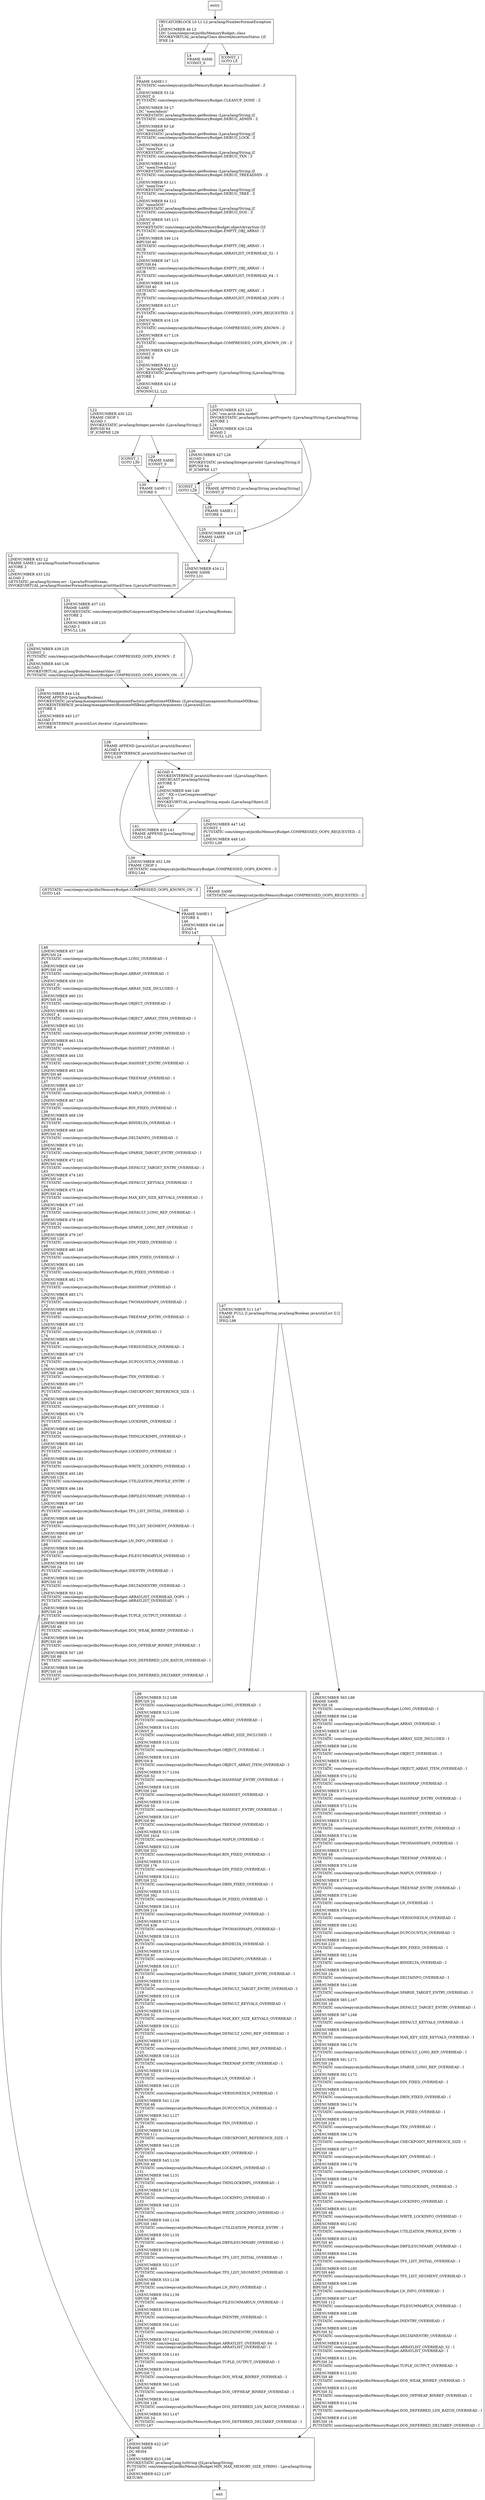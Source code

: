 digraph <clinit> {
node [shape=record];
910691117 [label="TRYCATCHBLOCK L0 L1 L2 java/lang/NumberFormatException\lL3\lLINENUMBER 46 L3\lLDC Lcom/sleepycat/je/dbi/MemoryBudget;.class\lINVOKEVIRTUAL java/lang/Class.desiredAssertionStatus ()Z\lIFNE L4\l"];
1982216126 [label="L1\lLINENUMBER 434 L1\lFRAME SAME\lGOTO L31\l"];
1823438851 [label="GETSTATIC com/sleepycat/je/dbi/MemoryBudget.COMPRESSED_OOPS_KNOWN_ON : Z\lGOTO L45\l"];
319144230 [label="ICONST_1\lGOTO L28\l"];
668152723 [label="L4\lFRAME SAME\lICONST_0\l"];
1105958076 [label="L5\lFRAME SAME1 I\lPUTSTATIC com/sleepycat/je/dbi/MemoryBudget.$assertionsDisabled : Z\lL6\lLINENUMBER 53 L6\lICONST_0\lPUTSTATIC com/sleepycat/je/dbi/MemoryBudget.CLEANUP_DONE : Z\lL7\lLINENUMBER 59 L7\lLDC \"memAdmin\"\lINVOKESTATIC java/lang/Boolean.getBoolean (Ljava/lang/String;)Z\lPUTSTATIC com/sleepycat/je/dbi/MemoryBudget.DEBUG_ADMIN : Z\lL8\lLINENUMBER 60 L8\lLDC \"memLock\"\lINVOKESTATIC java/lang/Boolean.getBoolean (Ljava/lang/String;)Z\lPUTSTATIC com/sleepycat/je/dbi/MemoryBudget.DEBUG_LOCK : Z\lL9\lLINENUMBER 61 L9\lLDC \"memTxn\"\lINVOKESTATIC java/lang/Boolean.getBoolean (Ljava/lang/String;)Z\lPUTSTATIC com/sleepycat/je/dbi/MemoryBudget.DEBUG_TXN : Z\lL10\lLINENUMBER 62 L10\lLDC \"memTreeAdmin\"\lINVOKESTATIC java/lang/Boolean.getBoolean (Ljava/lang/String;)Z\lPUTSTATIC com/sleepycat/je/dbi/MemoryBudget.DEBUG_TREEADMIN : Z\lL11\lLINENUMBER 63 L11\lLDC \"memTree\"\lINVOKESTATIC java/lang/Boolean.getBoolean (Ljava/lang/String;)Z\lPUTSTATIC com/sleepycat/je/dbi/MemoryBudget.DEBUG_TREE : Z\lL12\lLINENUMBER 64 L12\lLDC \"memDOS\"\lINVOKESTATIC java/lang/Boolean.getBoolean (Ljava/lang/String;)Z\lPUTSTATIC com/sleepycat/je/dbi/MemoryBudget.DEBUG_DOS : Z\lL13\lLINENUMBER 345 L13\lICONST_0\lINVOKESTATIC com/sleepycat/je/dbi/MemoryBudget.objectArraySize (I)I\lPUTSTATIC com/sleepycat/je/dbi/MemoryBudget.EMPTY_OBJ_ARRAY : I\lL14\lLINENUMBER 346 L14\lBIPUSH 40\lGETSTATIC com/sleepycat/je/dbi/MemoryBudget.EMPTY_OBJ_ARRAY : I\lISUB\lPUTSTATIC com/sleepycat/je/dbi/MemoryBudget.ARRAYLIST_OVERHEAD_32 : I\lL15\lLINENUMBER 347 L15\lBIPUSH 64\lGETSTATIC com/sleepycat/je/dbi/MemoryBudget.EMPTY_OBJ_ARRAY : I\lISUB\lPUTSTATIC com/sleepycat/je/dbi/MemoryBudget.ARRAYLIST_OVERHEAD_64 : I\lL16\lLINENUMBER 348 L16\lBIPUSH 40\lGETSTATIC com/sleepycat/je/dbi/MemoryBudget.EMPTY_OBJ_ARRAY : I\lISUB\lPUTSTATIC com/sleepycat/je/dbi/MemoryBudget.ARRAYLIST_OVERHEAD_OOPS : I\lL17\lLINENUMBER 415 L17\lICONST_0\lPUTSTATIC com/sleepycat/je/dbi/MemoryBudget.COMPRESSED_OOPS_REQUESTED : Z\lL18\lLINENUMBER 416 L18\lICONST_0\lPUTSTATIC com/sleepycat/je/dbi/MemoryBudget.COMPRESSED_OOPS_KNOWN : Z\lL19\lLINENUMBER 417 L19\lICONST_0\lPUTSTATIC com/sleepycat/je/dbi/MemoryBudget.COMPRESSED_OOPS_KNOWN_ON : Z\lL20\lLINENUMBER 420 L20\lICONST_0\lISTORE 0\lL21\lLINENUMBER 421 L21\lLDC \"je.forceJVMArch\"\lINVOKESTATIC java/lang/System.getProperty (Ljava/lang/String;)Ljava/lang/String;\lASTORE 1\lL0\lLINENUMBER 424 L0\lALOAD 1\lIFNONNULL L22\l"];
623545006 [label="L35\lLINENUMBER 439 L35\lICONST_1\lPUTSTATIC com/sleepycat/je/dbi/MemoryBudget.COMPRESSED_OOPS_KNOWN : Z\lL36\lLINENUMBER 440 L36\lALOAD 2\lINVOKEVIRTUAL java/lang/Boolean.booleanValue ()Z\lPUTSTATIC com/sleepycat/je/dbi/MemoryBudget.COMPRESSED_OOPS_KNOWN_ON : Z\l"];
1889457907 [label="L45\lFRAME SAME1 I\lISTORE 4\lL46\lLINENUMBER 456 L46\lILOAD 4\lIFEQ L47\l"];
131353113 [label="L97\lLINENUMBER 622 L97\lFRAME SAME\lLDC 98304\lL196\lLINENUMBER 623 L196\lINVOKESTATIC java/lang/Long.toString (J)Ljava/lang/String;\lPUTSTATIC com/sleepycat/je/dbi/MemoryBudget.MIN_MAX_MEMORY_SIZE_STRING : Ljava/lang/String;\lL197\lLINENUMBER 622 L197\lRETURN\l"];
1446301940 [label="L2\lLINENUMBER 432 L2\lFRAME SAME1 java/lang/NumberFormatException\lASTORE 2\lL32\lLINENUMBER 433 L32\lALOAD 2\lGETSTATIC java/lang/System.err : Ljava/io/PrintStream;\lINVOKEVIRTUAL java/lang/NumberFormatException.printStackTrace (Ljava/io/PrintStream;)V\l"];
1135555866 [label="L26\lLINENUMBER 427 L26\lALOAD 2\lINVOKESTATIC java/lang/Integer.parseInt (Ljava/lang/String;)I\lBIPUSH 64\lIF_ICMPNE L27\l"];
1983948209 [label="ICONST_1\lGOTO L30\l"];
33238366 [label="L98\lLINENUMBER 565 L98\lFRAME SAME\lBIPUSH 16\lPUTSTATIC com/sleepycat/je/dbi/MemoryBudget.LONG_OVERHEAD : I\lL148\lLINENUMBER 566 L148\lBIPUSH 16\lPUTSTATIC com/sleepycat/je/dbi/MemoryBudget.ARRAY_OVERHEAD : I\lL149\lLINENUMBER 567 L149\lICONST_4\lPUTSTATIC com/sleepycat/je/dbi/MemoryBudget.ARRAY_SIZE_INCLUDED : I\lL150\lLINENUMBER 568 L150\lBIPUSH 8\lPUTSTATIC com/sleepycat/je/dbi/MemoryBudget.OBJECT_OVERHEAD : I\lL151\lLINENUMBER 569 L151\lICONST_4\lPUTSTATIC com/sleepycat/je/dbi/MemoryBudget.OBJECT_ARRAY_ITEM_OVERHEAD : I\lL152\lLINENUMBER 570 L152\lBIPUSH 120\lPUTSTATIC com/sleepycat/je/dbi/MemoryBudget.HASHMAP_OVERHEAD : I\lL153\lLINENUMBER 571 L153\lBIPUSH 24\lPUTSTATIC com/sleepycat/je/dbi/MemoryBudget.HASHMAP_ENTRY_OVERHEAD : I\lL154\lLINENUMBER 572 L154\lSIPUSH 136\lPUTSTATIC com/sleepycat/je/dbi/MemoryBudget.HASHSET_OVERHEAD : I\lL155\lLINENUMBER 573 L155\lBIPUSH 24\lPUTSTATIC com/sleepycat/je/dbi/MemoryBudget.HASHSET_ENTRY_OVERHEAD : I\lL156\lLINENUMBER 574 L156\lSIPUSH 240\lPUTSTATIC com/sleepycat/je/dbi/MemoryBudget.TWOHASHMAPS_OVERHEAD : I\lL157\lLINENUMBER 575 L157\lBIPUSH 48\lPUTSTATIC com/sleepycat/je/dbi/MemoryBudget.TREEMAP_OVERHEAD : I\lL158\lLINENUMBER 576 L158\lSIPUSH 920\lPUTSTATIC com/sleepycat/je/dbi/MemoryBudget.MAPLN_OVERHEAD : I\lL159\lLINENUMBER 577 L159\lBIPUSH 32\lPUTSTATIC com/sleepycat/je/dbi/MemoryBudget.TREEMAP_ENTRY_OVERHEAD : I\lL160\lLINENUMBER 578 L160\lBIPUSH 16\lPUTSTATIC com/sleepycat/je/dbi/MemoryBudget.LN_OVERHEAD : I\lL161\lLINENUMBER 579 L161\lBIPUSH 8\lPUTSTATIC com/sleepycat/je/dbi/MemoryBudget.VERSIONEDLN_OVERHEAD : I\lL162\lLINENUMBER 580 L162\lBIPUSH 32\lPUTSTATIC com/sleepycat/je/dbi/MemoryBudget.DUPCOUNTLN_OVERHEAD : I\lL163\lLINENUMBER 581 L163\lSIPUSH 223\lPUTSTATIC com/sleepycat/je/dbi/MemoryBudget.BIN_FIXED_OVERHEAD : I\lL164\lLINENUMBER 582 L164\lBIPUSH 48\lPUTSTATIC com/sleepycat/je/dbi/MemoryBudget.BINDELTA_OVERHEAD : I\lL165\lLINENUMBER 583 L165\lBIPUSH 24\lPUTSTATIC com/sleepycat/je/dbi/MemoryBudget.DELTAINFO_OVERHEAD : I\lL166\lLINENUMBER 584 L166\lBIPUSH 72\lPUTSTATIC com/sleepycat/je/dbi/MemoryBudget.SPARSE_TARGET_ENTRY_OVERHEAD : I\lL167\lLINENUMBER 585 L167\lBIPUSH 16\lPUTSTATIC com/sleepycat/je/dbi/MemoryBudget.DEFAULT_TARGET_ENTRY_OVERHEAD : I\lL168\lLINENUMBER 587 L168\lBIPUSH 16\lPUTSTATIC com/sleepycat/je/dbi/MemoryBudget.DEFAULT_KEYVALS_OVERHEAD : I\lL169\lLINENUMBER 588 L169\lBIPUSH 16\lPUTSTATIC com/sleepycat/je/dbi/MemoryBudget.MAX_KEY_SIZE_KEYVALS_OVERHEAD : I\lL170\lLINENUMBER 590 L170\lBIPUSH 16\lPUTSTATIC com/sleepycat/je/dbi/MemoryBudget.DEFAULT_LONG_REP_OVERHEAD : I\lL171\lLINENUMBER 591 L171\lBIPUSH 24\lPUTSTATIC com/sleepycat/je/dbi/MemoryBudget.SPARSE_LONG_REP_OVERHEAD : I\lL172\lLINENUMBER 592 L172\lBIPUSH 120\lPUTSTATIC com/sleepycat/je/dbi/MemoryBudget.DIN_FIXED_OVERHEAD : I\lL173\lLINENUMBER 593 L173\lSIPUSH 152\lPUTSTATIC com/sleepycat/je/dbi/MemoryBudget.DBIN_FIXED_OVERHEAD : I\lL174\lLINENUMBER 594 L174\lSIPUSH 248\lPUTSTATIC com/sleepycat/je/dbi/MemoryBudget.IN_FIXED_OVERHEAD : I\lL175\lLINENUMBER 595 L175\lSIPUSH 224\lPUTSTATIC com/sleepycat/je/dbi/MemoryBudget.TXN_OVERHEAD : I\lL176\lLINENUMBER 596 L176\lBIPUSH 64\lPUTSTATIC com/sleepycat/je/dbi/MemoryBudget.CHECKPOINT_REFERENCE_SIZE : I\lL177\lLINENUMBER 597 L177\lBIPUSH 16\lPUTSTATIC com/sleepycat/je/dbi/MemoryBudget.KEY_OVERHEAD : I\lL178\lLINENUMBER 598 L178\lBIPUSH 24\lPUTSTATIC com/sleepycat/je/dbi/MemoryBudget.LOCKIMPL_OVERHEAD : I\lL179\lLINENUMBER 599 L179\lBIPUSH 16\lPUTSTATIC com/sleepycat/je/dbi/MemoryBudget.THINLOCKIMPL_OVERHEAD : I\lL180\lLINENUMBER 600 L180\lBIPUSH 16\lPUTSTATIC com/sleepycat/je/dbi/MemoryBudget.LOCKINFO_OVERHEAD : I\lL181\lLINENUMBER 601 L181\lBIPUSH 48\lPUTSTATIC com/sleepycat/je/dbi/MemoryBudget.WRITE_LOCKINFO_OVERHEAD : I\lL182\lLINENUMBER 602 L182\lBIPUSH 109\lPUTSTATIC com/sleepycat/je/dbi/MemoryBudget.UTILIZATION_PROFILE_ENTRY : I\lL183\lLINENUMBER 603 L183\lBIPUSH 40\lPUTSTATIC com/sleepycat/je/dbi/MemoryBudget.DBFILESUMMARY_OVERHEAD : I\lL184\lLINENUMBER 604 L184\lSIPUSH 464\lPUTSTATIC com/sleepycat/je/dbi/MemoryBudget.TFS_LIST_INITIAL_OVERHEAD : I\lL185\lLINENUMBER 605 L185\lSIPUSH 440\lPUTSTATIC com/sleepycat/je/dbi/MemoryBudget.TFS_LIST_SEGMENT_OVERHEAD : I\lL186\lLINENUMBER 606 L186\lBIPUSH 32\lPUTSTATIC com/sleepycat/je/dbi/MemoryBudget.LN_INFO_OVERHEAD : I\lL187\lLINENUMBER 607 L187\lBIPUSH 112\lPUTSTATIC com/sleepycat/je/dbi/MemoryBudget.FILESUMMARYLN_OVERHEAD : I\lL188\lLINENUMBER 608 L188\lBIPUSH 16\lPUTSTATIC com/sleepycat/je/dbi/MemoryBudget.INENTRY_OVERHEAD : I\lL189\lLINENUMBER 609 L189\lBIPUSH 32\lPUTSTATIC com/sleepycat/je/dbi/MemoryBudget.DELTAINENTRY_OVERHEAD : I\lL190\lLINENUMBER 610 L190\lGETSTATIC com/sleepycat/je/dbi/MemoryBudget.ARRAYLIST_OVERHEAD_32 : I\lPUTSTATIC com/sleepycat/je/dbi/MemoryBudget.ARRAYLIST_OVERHEAD : I\lL191\lLINENUMBER 611 L191\lBIPUSH 24\lPUTSTATIC com/sleepycat/je/dbi/MemoryBudget.TUPLE_OUTPUT_OVERHEAD : I\lL192\lLINENUMBER 612 L192\lBIPUSH 48\lPUTSTATIC com/sleepycat/je/dbi/MemoryBudget.DOS_WEAK_BINREF_OVERHEAD : I\lL193\lLINENUMBER 613 L193\lBIPUSH 32\lPUTSTATIC com/sleepycat/je/dbi/MemoryBudget.DOS_OFFHEAP_BINREF_OVERHEAD : I\lL194\lLINENUMBER 614 L194\lBIPUSH 88\lPUTSTATIC com/sleepycat/je/dbi/MemoryBudget.DOS_DEFERRED_LSN_BATCH_OVERHEAD : I\lL195\lLINENUMBER 616 L195\lBIPUSH 16\lPUTSTATIC com/sleepycat/je/dbi/MemoryBudget.DOS_DEFERRED_DELTAREF_OVERHEAD : I\l"];
548093498 [label="L44\lFRAME SAME\lGETSTATIC com/sleepycat/je/dbi/MemoryBudget.COMPRESSED_OOPS_REQUESTED : Z\l"];
1276894402 [label="L28\lFRAME SAME1 I\lISTORE 0\l"];
1888952688 [label="L39\lLINENUMBER 452 L39\lFRAME CHOP 1\lGETSTATIC com/sleepycat/je/dbi/MemoryBudget.COMPRESSED_OOPS_KNOWN : Z\lIFEQ L44\l"];
159190022 [label="L22\lLINENUMBER 430 L22\lFRAME CHOP 1\lALOAD 1\lINVOKESTATIC java/lang/Integer.parseInt (Ljava/lang/String;)I\lBIPUSH 64\lIF_ICMPNE L29\l"];
1028538462 [label="L34\lLINENUMBER 444 L34\lFRAME APPEND [java/lang/Boolean]\lINVOKESTATIC java/lang/management/ManagementFactory.getRuntimeMXBean ()Ljava/lang/management/RuntimeMXBean;\lINVOKEINTERFACE java/lang/management/RuntimeMXBean.getInputArguments ()Ljava/util/List;\lASTORE 3\lL37\lLINENUMBER 445 L37\lALOAD 3\lINVOKEINTERFACE java/util/List.iterator ()Ljava/util/Iterator;\lASTORE 4\l"];
18459190 [label="ALOAD 4\lINVOKEINTERFACE java/util/Iterator.next ()Ljava/lang/Object;\lCHECKCAST java/lang/String\lASTORE 5\lL40\lLINENUMBER 446 L40\lLDC \"-XX:+UseCompressedOops\"\lALOAD 5\lINVOKEVIRTUAL java/lang/String.equals (Ljava/lang/Object;)Z\lIFEQ L41\l"];
1778257620 [label="L41\lLINENUMBER 450 L41\lFRAME APPEND [java/lang/String]\lGOTO L38\l"];
931987151 [label="L23\lLINENUMBER 425 L23\lLDC \"sun.arch.data.model\"\lINVOKESTATIC java/lang/System.getProperty (Ljava/lang/String;)Ljava/lang/String;\lASTORE 2\lL24\lLINENUMBER 426 L24\lALOAD 2\lIFNULL L25\l"];
1680841335 [label="L30\lFRAME SAME1 I\lISTORE 0\l"];
603183755 [label="L31\lLINENUMBER 437 L31\lFRAME SAME\lINVOKESTATIC com/sleepycat/je/dbi/CompressedOopsDetector.isEnabled ()Ljava/lang/Boolean;\lASTORE 2\lL33\lLINENUMBER 438 L33\lALOAD 2\lIFNULL L34\l"];
387377349 [label="L99\lLINENUMBER 512 L99\lBIPUSH 24\lPUTSTATIC com/sleepycat/je/dbi/MemoryBudget.LONG_OVERHEAD : I\lL100\lLINENUMBER 513 L100\lBIPUSH 24\lPUTSTATIC com/sleepycat/je/dbi/MemoryBudget.ARRAY_OVERHEAD : I\lL101\lLINENUMBER 514 L101\lICONST_0\lPUTSTATIC com/sleepycat/je/dbi/MemoryBudget.ARRAY_SIZE_INCLUDED : I\lL102\lLINENUMBER 515 L102\lBIPUSH 16\lPUTSTATIC com/sleepycat/je/dbi/MemoryBudget.OBJECT_OVERHEAD : I\lL103\lLINENUMBER 516 L103\lBIPUSH 8\lPUTSTATIC com/sleepycat/je/dbi/MemoryBudget.OBJECT_ARRAY_ITEM_OVERHEAD : I\lL104\lLINENUMBER 517 L104\lBIPUSH 52\lPUTSTATIC com/sleepycat/je/dbi/MemoryBudget.HASHMAP_ENTRY_OVERHEAD : I\lL105\lLINENUMBER 518 L105\lSIPUSH 240\lPUTSTATIC com/sleepycat/je/dbi/MemoryBudget.HASHSET_OVERHEAD : I\lL106\lLINENUMBER 519 L106\lBIPUSH 55\lPUTSTATIC com/sleepycat/je/dbi/MemoryBudget.HASHSET_ENTRY_OVERHEAD : I\lL107\lLINENUMBER 520 L107\lBIPUSH 80\lPUTSTATIC com/sleepycat/je/dbi/MemoryBudget.TREEMAP_OVERHEAD : I\lL108\lLINENUMBER 521 L108\lSIPUSH 1624\lPUTSTATIC com/sleepycat/je/dbi/MemoryBudget.MAPLN_OVERHEAD : I\lL109\lLINENUMBER 522 L109\lSIPUSH 352\lPUTSTATIC com/sleepycat/je/dbi/MemoryBudget.BIN_FIXED_OVERHEAD : I\lL110\lLINENUMBER 523 L110\lSIPUSH 176\lPUTSTATIC com/sleepycat/je/dbi/MemoryBudget.DIN_FIXED_OVERHEAD : I\lL111\lLINENUMBER 524 L111\lSIPUSH 232\lPUTSTATIC com/sleepycat/je/dbi/MemoryBudget.DBIN_FIXED_OVERHEAD : I\lL112\lLINENUMBER 525 L112\lSIPUSH 392\lPUTSTATIC com/sleepycat/je/dbi/MemoryBudget.IN_FIXED_OVERHEAD : I\lL113\lLINENUMBER 526 L113\lSIPUSH 219\lPUTSTATIC com/sleepycat/je/dbi/MemoryBudget.HASHMAP_OVERHEAD : I\lL114\lLINENUMBER 527 L114\lSIPUSH 438\lPUTSTATIC com/sleepycat/je/dbi/MemoryBudget.TWOHASHMAPS_OVERHEAD : I\lL115\lLINENUMBER 528 L115\lBIPUSH 72\lPUTSTATIC com/sleepycat/je/dbi/MemoryBudget.BINDELTA_OVERHEAD : I\lL116\lLINENUMBER 529 L116\lBIPUSH 40\lPUTSTATIC com/sleepycat/je/dbi/MemoryBudget.DELTAINFO_OVERHEAD : I\lL117\lLINENUMBER 530 L117\lBIPUSH 120\lPUTSTATIC com/sleepycat/je/dbi/MemoryBudget.SPARSE_TARGET_ENTRY_OVERHEAD : I\lL118\lLINENUMBER 531 L118\lBIPUSH 24\lPUTSTATIC com/sleepycat/je/dbi/MemoryBudget.DEFAULT_TARGET_ENTRY_OVERHEAD : I\lL119\lLINENUMBER 533 L119\lBIPUSH 24\lPUTSTATIC com/sleepycat/je/dbi/MemoryBudget.DEFAULT_KEYVALS_OVERHEAD : I\lL120\lLINENUMBER 534 L120\lBIPUSH 32\lPUTSTATIC com/sleepycat/je/dbi/MemoryBudget.MAX_KEY_SIZE_KEYVALS_OVERHEAD : I\lL121\lLINENUMBER 536 L121\lBIPUSH 32\lPUTSTATIC com/sleepycat/je/dbi/MemoryBudget.DEFAULT_LONG_REP_OVERHEAD : I\lL122\lLINENUMBER 537 L122\lBIPUSH 40\lPUTSTATIC com/sleepycat/je/dbi/MemoryBudget.SPARSE_LONG_REP_OVERHEAD : I\lL123\lLINENUMBER 538 L123\lBIPUSH 64\lPUTSTATIC com/sleepycat/je/dbi/MemoryBudget.TREEMAP_ENTRY_OVERHEAD : I\lL124\lLINENUMBER 539 L124\lBIPUSH 32\lPUTSTATIC com/sleepycat/je/dbi/MemoryBudget.LN_OVERHEAD : I\lL125\lLINENUMBER 540 L125\lBIPUSH 8\lPUTSTATIC com/sleepycat/je/dbi/MemoryBudget.VERSIONEDLN_OVERHEAD : I\lL126\lLINENUMBER 541 L126\lBIPUSH 48\lPUTSTATIC com/sleepycat/je/dbi/MemoryBudget.DUPCOUNTLN_OVERHEAD : I\lL127\lLINENUMBER 542 L127\lSIPUSH 361\lPUTSTATIC com/sleepycat/je/dbi/MemoryBudget.TXN_OVERHEAD : I\lL128\lLINENUMBER 543 L128\lBIPUSH 111\lPUTSTATIC com/sleepycat/je/dbi/MemoryBudget.CHECKPOINT_REFERENCE_SIZE : I\lL129\lLINENUMBER 544 L129\lBIPUSH 24\lPUTSTATIC com/sleepycat/je/dbi/MemoryBudget.KEY_OVERHEAD : I\lL130\lLINENUMBER 545 L130\lBIPUSH 48\lPUTSTATIC com/sleepycat/je/dbi/MemoryBudget.LOCKIMPL_OVERHEAD : I\lL131\lLINENUMBER 546 L131\lBIPUSH 32\lPUTSTATIC com/sleepycat/je/dbi/MemoryBudget.THINLOCKIMPL_OVERHEAD : I\lL132\lLINENUMBER 547 L132\lBIPUSH 32\lPUTSTATIC com/sleepycat/je/dbi/MemoryBudget.LOCKINFO_OVERHEAD : I\lL133\lLINENUMBER 548 L133\lBIPUSH 72\lPUTSTATIC com/sleepycat/je/dbi/MemoryBudget.WRITE_LOCKINFO_OVERHEAD : I\lL134\lLINENUMBER 549 L134\lSIPUSH 160\lPUTSTATIC com/sleepycat/je/dbi/MemoryBudget.UTILIZATION_PROFILE_ENTRY : I\lL135\lLINENUMBER 550 L135\lBIPUSH 48\lPUTSTATIC com/sleepycat/je/dbi/MemoryBudget.DBFILESUMMARY_OVERHEAD : I\lL136\lLINENUMBER 551 L136\lSIPUSH 504\lPUTSTATIC com/sleepycat/je/dbi/MemoryBudget.TFS_LIST_INITIAL_OVERHEAD : I\lL137\lLINENUMBER 552 L137\lSIPUSH 465\lPUTSTATIC com/sleepycat/je/dbi/MemoryBudget.TFS_LIST_SEGMENT_OVERHEAD : I\lL138\lLINENUMBER 553 L138\lBIPUSH 48\lPUTSTATIC com/sleepycat/je/dbi/MemoryBudget.LN_INFO_OVERHEAD : I\lL139\lLINENUMBER 554 L139\lSIPUSH 168\lPUTSTATIC com/sleepycat/je/dbi/MemoryBudget.FILESUMMARYLN_OVERHEAD : I\lL140\lLINENUMBER 555 L140\lBIPUSH 32\lPUTSTATIC com/sleepycat/je/dbi/MemoryBudget.INENTRY_OVERHEAD : I\lL141\lLINENUMBER 556 L141\lBIPUSH 48\lPUTSTATIC com/sleepycat/je/dbi/MemoryBudget.DELTAINENTRY_OVERHEAD : I\lL142\lLINENUMBER 557 L142\lGETSTATIC com/sleepycat/je/dbi/MemoryBudget.ARRAYLIST_OVERHEAD_64 : I\lPUTSTATIC com/sleepycat/je/dbi/MemoryBudget.ARRAYLIST_OVERHEAD : I\lL143\lLINENUMBER 558 L143\lBIPUSH 32\lPUTSTATIC com/sleepycat/je/dbi/MemoryBudget.TUPLE_OUTPUT_OVERHEAD : I\lL144\lLINENUMBER 559 L144\lBIPUSH 72\lPUTSTATIC com/sleepycat/je/dbi/MemoryBudget.DOS_WEAK_BINREF_OVERHEAD : I\lL145\lLINENUMBER 560 L145\lBIPUSH 40\lPUTSTATIC com/sleepycat/je/dbi/MemoryBudget.DOS_OFFHEAP_BINREF_OVERHEAD : I\lL146\lLINENUMBER 561 L146\lSIPUSH 128\lPUTSTATIC com/sleepycat/je/dbi/MemoryBudget.DOS_DEFERRED_LSN_BATCH_OVERHEAD : I\lL147\lLINENUMBER 563 L147\lBIPUSH 24\lPUTSTATIC com/sleepycat/je/dbi/MemoryBudget.DOS_DEFERRED_DELTAREF_OVERHEAD : I\lGOTO L97\l"];
1310344955 [label="L42\lLINENUMBER 447 L42\lICONST_1\lPUTSTATIC com/sleepycat/je/dbi/MemoryBudget.COMPRESSED_OOPS_REQUESTED : Z\lL43\lLINENUMBER 448 L43\lGOTO L39\l"];
1771040410 [label="L48\lLINENUMBER 457 L48\lBIPUSH 24\lPUTSTATIC com/sleepycat/je/dbi/MemoryBudget.LONG_OVERHEAD : I\lL49\lLINENUMBER 458 L49\lBIPUSH 16\lPUTSTATIC com/sleepycat/je/dbi/MemoryBudget.ARRAY_OVERHEAD : I\lL50\lLINENUMBER 459 L50\lICONST_0\lPUTSTATIC com/sleepycat/je/dbi/MemoryBudget.ARRAY_SIZE_INCLUDED : I\lL51\lLINENUMBER 460 L51\lBIPUSH 16\lPUTSTATIC com/sleepycat/je/dbi/MemoryBudget.OBJECT_OVERHEAD : I\lL52\lLINENUMBER 461 L52\lICONST_4\lPUTSTATIC com/sleepycat/je/dbi/MemoryBudget.OBJECT_ARRAY_ITEM_OVERHEAD : I\lL53\lLINENUMBER 462 L53\lBIPUSH 32\lPUTSTATIC com/sleepycat/je/dbi/MemoryBudget.HASHMAP_ENTRY_OVERHEAD : I\lL54\lLINENUMBER 463 L54\lSIPUSH 144\lPUTSTATIC com/sleepycat/je/dbi/MemoryBudget.HASHSET_OVERHEAD : I\lL55\lLINENUMBER 464 L55\lBIPUSH 32\lPUTSTATIC com/sleepycat/je/dbi/MemoryBudget.HASHSET_ENTRY_OVERHEAD : I\lL56\lLINENUMBER 465 L56\lBIPUSH 48\lPUTSTATIC com/sleepycat/je/dbi/MemoryBudget.TREEMAP_OVERHEAD : I\lL57\lLINENUMBER 466 L57\lSIPUSH 1016\lPUTSTATIC com/sleepycat/je/dbi/MemoryBudget.MAPLN_OVERHEAD : I\lL58\lLINENUMBER 467 L58\lSIPUSH 232\lPUTSTATIC com/sleepycat/je/dbi/MemoryBudget.BIN_FIXED_OVERHEAD : I\lL59\lLINENUMBER 468 L59\lBIPUSH 64\lPUTSTATIC com/sleepycat/je/dbi/MemoryBudget.BINDELTA_OVERHEAD : I\lL60\lLINENUMBER 469 L60\lBIPUSH 32\lPUTSTATIC com/sleepycat/je/dbi/MemoryBudget.DELTAINFO_OVERHEAD : I\lL61\lLINENUMBER 470 L61\lBIPUSH 80\lPUTSTATIC com/sleepycat/je/dbi/MemoryBudget.SPARSE_TARGET_ENTRY_OVERHEAD : I\lL62\lLINENUMBER 472 L62\lBIPUSH 16\lPUTSTATIC com/sleepycat/je/dbi/MemoryBudget.DEFAULT_TARGET_ENTRY_OVERHEAD : I\lL63\lLINENUMBER 474 L63\lBIPUSH 16\lPUTSTATIC com/sleepycat/je/dbi/MemoryBudget.DEFAULT_KEYVALS_OVERHEAD : I\lL64\lLINENUMBER 475 L64\lBIPUSH 24\lPUTSTATIC com/sleepycat/je/dbi/MemoryBudget.MAX_KEY_SIZE_KEYVALS_OVERHEAD : I\lL65\lLINENUMBER 477 L65\lBIPUSH 24\lPUTSTATIC com/sleepycat/je/dbi/MemoryBudget.DEFAULT_LONG_REP_OVERHEAD : I\lL66\lLINENUMBER 478 L66\lBIPUSH 24\lPUTSTATIC com/sleepycat/je/dbi/MemoryBudget.SPARSE_LONG_REP_OVERHEAD : I\lL67\lLINENUMBER 479 L67\lBIPUSH 120\lPUTSTATIC com/sleepycat/je/dbi/MemoryBudget.DIN_FIXED_OVERHEAD : I\lL68\lLINENUMBER 480 L68\lSIPUSH 168\lPUTSTATIC com/sleepycat/je/dbi/MemoryBudget.DBIN_FIXED_OVERHEAD : I\lL69\lLINENUMBER 481 L69\lSIPUSH 256\lPUTSTATIC com/sleepycat/je/dbi/MemoryBudget.IN_FIXED_OVERHEAD : I\lL70\lLINENUMBER 482 L70\lSIPUSH 128\lPUTSTATIC com/sleepycat/je/dbi/MemoryBudget.HASHMAP_OVERHEAD : I\lL71\lLINENUMBER 483 L71\lSIPUSH 256\lPUTSTATIC com/sleepycat/je/dbi/MemoryBudget.TWOHASHMAPS_OVERHEAD : I\lL72\lLINENUMBER 484 L72\lBIPUSH 40\lPUTSTATIC com/sleepycat/je/dbi/MemoryBudget.TREEMAP_ENTRY_OVERHEAD : I\lL73\lLINENUMBER 485 L73\lBIPUSH 24\lPUTSTATIC com/sleepycat/je/dbi/MemoryBudget.LN_OVERHEAD : I\lL74\lLINENUMBER 486 L74\lBIPUSH 8\lPUTSTATIC com/sleepycat/je/dbi/MemoryBudget.VERSIONEDLN_OVERHEAD : I\lL75\lLINENUMBER 487 L75\lBIPUSH 40\lPUTSTATIC com/sleepycat/je/dbi/MemoryBudget.DUPCOUNTLN_OVERHEAD : I\lL76\lLINENUMBER 488 L76\lSIPUSH 240\lPUTSTATIC com/sleepycat/je/dbi/MemoryBudget.TXN_OVERHEAD : I\lL77\lLINENUMBER 489 L77\lBIPUSH 80\lPUTSTATIC com/sleepycat/je/dbi/MemoryBudget.CHECKPOINT_REFERENCE_SIZE : I\lL78\lLINENUMBER 490 L78\lBIPUSH 16\lPUTSTATIC com/sleepycat/je/dbi/MemoryBudget.KEY_OVERHEAD : I\lL79\lLINENUMBER 491 L79\lBIPUSH 32\lPUTSTATIC com/sleepycat/je/dbi/MemoryBudget.LOCKIMPL_OVERHEAD : I\lL80\lLINENUMBER 492 L80\lBIPUSH 24\lPUTSTATIC com/sleepycat/je/dbi/MemoryBudget.THINLOCKIMPL_OVERHEAD : I\lL81\lLINENUMBER 493 L81\lBIPUSH 24\lPUTSTATIC com/sleepycat/je/dbi/MemoryBudget.LOCKINFO_OVERHEAD : I\lL82\lLINENUMBER 494 L82\lBIPUSH 56\lPUTSTATIC com/sleepycat/je/dbi/MemoryBudget.WRITE_LOCKINFO_OVERHEAD : I\lL83\lLINENUMBER 495 L83\lBIPUSH 125\lPUTSTATIC com/sleepycat/je/dbi/MemoryBudget.UTILIZATION_PROFILE_ENTRY : I\lL84\lLINENUMBER 496 L84\lBIPUSH 48\lPUTSTATIC com/sleepycat/je/dbi/MemoryBudget.DBFILESUMMARY_OVERHEAD : I\lL85\lLINENUMBER 497 L85\lSIPUSH 464\lPUTSTATIC com/sleepycat/je/dbi/MemoryBudget.TFS_LIST_INITIAL_OVERHEAD : I\lL86\lLINENUMBER 498 L86\lSIPUSH 440\lPUTSTATIC com/sleepycat/je/dbi/MemoryBudget.TFS_LIST_SEGMENT_OVERHEAD : I\lL87\lLINENUMBER 499 L87\lBIPUSH 30\lPUTSTATIC com/sleepycat/je/dbi/MemoryBudget.LN_INFO_OVERHEAD : I\lL88\lLINENUMBER 500 L88\lSIPUSH 128\lPUTSTATIC com/sleepycat/je/dbi/MemoryBudget.FILESUMMARYLN_OVERHEAD : I\lL89\lLINENUMBER 501 L89\lBIPUSH 24\lPUTSTATIC com/sleepycat/je/dbi/MemoryBudget.INENTRY_OVERHEAD : I\lL90\lLINENUMBER 502 L90\lBIPUSH 32\lPUTSTATIC com/sleepycat/je/dbi/MemoryBudget.DELTAINENTRY_OVERHEAD : I\lL91\lLINENUMBER 503 L91\lGETSTATIC com/sleepycat/je/dbi/MemoryBudget.ARRAYLIST_OVERHEAD_OOPS : I\lPUTSTATIC com/sleepycat/je/dbi/MemoryBudget.ARRAYLIST_OVERHEAD : I\lL92\lLINENUMBER 504 L92\lBIPUSH 24\lPUTSTATIC com/sleepycat/je/dbi/MemoryBudget.TUPLE_OUTPUT_OVERHEAD : I\lL93\lLINENUMBER 505 L93\lBIPUSH 48\lPUTSTATIC com/sleepycat/je/dbi/MemoryBudget.DOS_WEAK_BINREF_OVERHEAD : I\lL94\lLINENUMBER 506 L94\lBIPUSH 40\lPUTSTATIC com/sleepycat/je/dbi/MemoryBudget.DOS_OFFHEAP_BINREF_OVERHEAD : I\lL95\lLINENUMBER 507 L95\lBIPUSH 88\lPUTSTATIC com/sleepycat/je/dbi/MemoryBudget.DOS_DEFERRED_LSN_BATCH_OVERHEAD : I\lL96\lLINENUMBER 509 L96\lBIPUSH 16\lPUTSTATIC com/sleepycat/je/dbi/MemoryBudget.DOS_DEFERRED_DELTAREF_OVERHEAD : I\lGOTO L97\l"];
526981115 [label="ICONST_1\lGOTO L5\l"];
271341439 [label="L47\lLINENUMBER 511 L47\lFRAME FULL [I java/lang/String java/lang/Boolean java/util/List I] []\lILOAD 0\lIFEQ L98\l"];
1585189917 [label="L25\lLINENUMBER 429 L25\lFRAME SAME\lGOTO L1\l"];
1928983164 [label="L27\lFRAME APPEND [I java/lang/String java/lang/String]\lICONST_0\l"];
1268237485 [label="L29\lFRAME SAME\lICONST_0\l"];
5563134 [label="L38\lFRAME APPEND [java/util/List java/util/Iterator]\lALOAD 4\lINVOKEINTERFACE java/util/Iterator.hasNext ()Z\lIFEQ L39\l"];
entry;
exit;
910691117 -> 668152723;
910691117 -> 526981115;
1982216126 -> 603183755;
1823438851 -> 1889457907;
319144230 -> 1276894402;
668152723 -> 1105958076;
1105958076 -> 931987151;
1105958076 -> 159190022;
623545006 -> 1028538462;
1889457907 -> 1771040410;
1889457907 -> 271341439;
131353113 -> exit;
1446301940 -> 603183755;
1135555866 -> 319144230;
1135555866 -> 1928983164;
1983948209 -> 1680841335;
33238366 -> 131353113;
548093498 -> 1889457907;
1276894402 -> 1585189917;
1888952688 -> 1823438851;
1888952688 -> 548093498;
159190022 -> 1983948209;
159190022 -> 1268237485;
1028538462 -> 5563134;
18459190 -> 1778257620;
18459190 -> 1310344955;
1778257620 -> 5563134;
entry -> 910691117;
931987151 -> 1135555866;
931987151 -> 1585189917;
1680841335 -> 1982216126;
603183755 -> 623545006;
603183755 -> 1028538462;
387377349 -> 131353113;
1310344955 -> 1888952688;
1771040410 -> 131353113;
526981115 -> 1105958076;
271341439 -> 387377349;
271341439 -> 33238366;
1585189917 -> 1982216126;
1928983164 -> 1276894402;
1268237485 -> 1680841335;
5563134 -> 1888952688;
5563134 -> 18459190;
}
